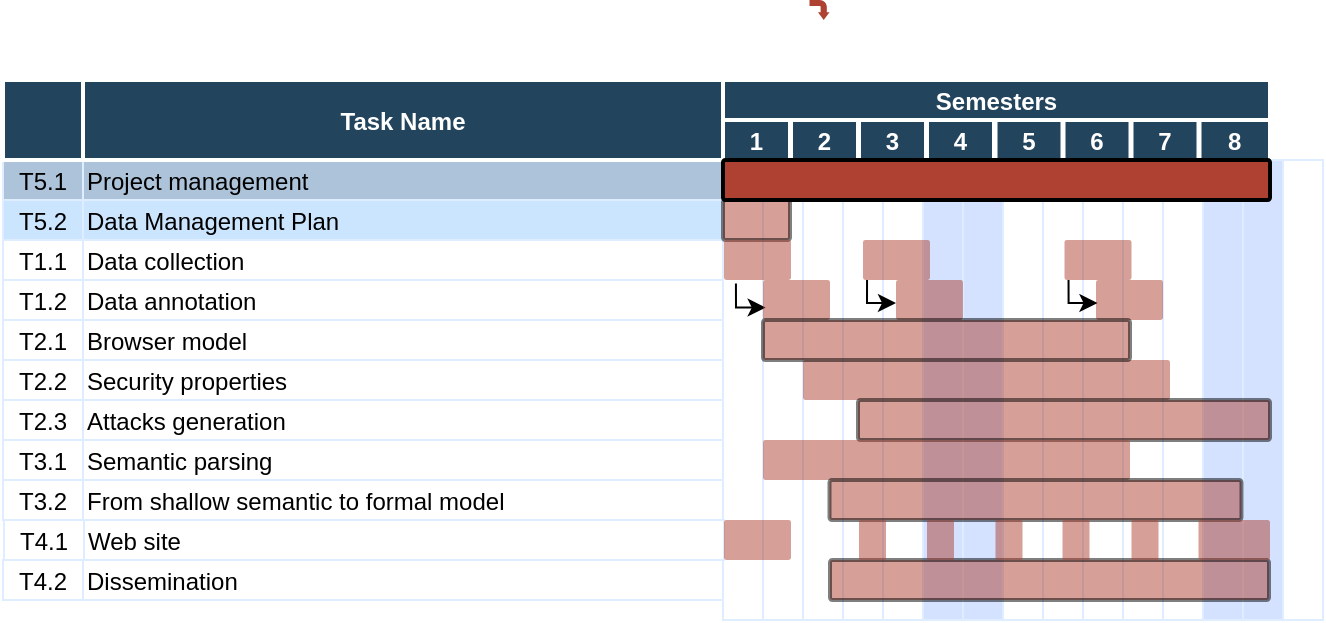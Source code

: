 <mxfile version="13.9.8" type="github">
  <diagram name="Page-1" id="8378b5f6-a2b2-b727-a746-972ab9d02e00">
    <mxGraphModel dx="593" dy="391" grid="1" gridSize="10" guides="1" tooltips="1" connect="0" arrows="1" fold="1" page="1" pageScale="1.5" pageWidth="1169" pageHeight="827" background="#ffffff" math="0" shadow="0">
      <root>
        <mxCell id="0" />
        <mxCell id="1" parent="0" />
        <mxCell id="BeNpnSTio6wCFOVDRi12-287" value="1" style="fillColor=#23445D;strokeColor=#FFFFFF;strokeWidth=2;fontColor=#FFFFFF;fontStyle=1" vertex="1" parent="1">
          <mxGeometry x="686.5" y="360" width="33.5" height="20" as="geometry" />
        </mxCell>
        <mxCell id="BeNpnSTio6wCFOVDRi12-283" value="6" style="fillColor=#23445D;strokeColor=#FFFFFF;strokeWidth=2;fontColor=#FFFFFF;fontStyle=1" vertex="1" parent="1">
          <mxGeometry x="856.75" y="360" width="33.5" height="20" as="geometry" />
        </mxCell>
        <mxCell id="BeNpnSTio6wCFOVDRi12-284" value="5" style="fillColor=#23445D;strokeColor=#FFFFFF;strokeWidth=2;fontColor=#FFFFFF;fontStyle=1" vertex="1" parent="1">
          <mxGeometry x="822.75" y="360" width="33.5" height="20" as="geometry" />
        </mxCell>
        <mxCell id="BeNpnSTio6wCFOVDRi12-285" value="8" style="fillColor=#23445D;strokeColor=#FFFFFF;strokeWidth=2;fontColor=#FFFFFF;fontStyle=1" vertex="1" parent="1">
          <mxGeometry x="924.75" y="360" width="35.25" height="20" as="geometry" />
        </mxCell>
        <mxCell id="BeNpnSTio6wCFOVDRi12-286" value="7" style="fillColor=#23445D;strokeColor=#FFFFFF;strokeWidth=2;fontColor=#FFFFFF;fontStyle=1" vertex="1" parent="1">
          <mxGeometry x="890.75" y="360" width="33.5" height="20" as="geometry" />
        </mxCell>
        <mxCell id="BeNpnSTio6wCFOVDRi12-280" value="2" style="fillColor=#23445D;strokeColor=#FFFFFF;strokeWidth=2;fontColor=#FFFFFF;fontStyle=1" vertex="1" parent="1">
          <mxGeometry x="720.5" y="360" width="33.5" height="20" as="geometry" />
        </mxCell>
        <mxCell id="BeNpnSTio6wCFOVDRi12-281" value="4" style="fillColor=#23445D;strokeColor=#FFFFFF;strokeWidth=2;fontColor=#FFFFFF;fontStyle=1" vertex="1" parent="1">
          <mxGeometry x="788.5" y="360" width="33.5" height="20" as="geometry" />
        </mxCell>
        <mxCell id="BeNpnSTio6wCFOVDRi12-282" value="3" style="fillColor=#23445D;strokeColor=#FFFFFF;strokeWidth=2;fontColor=#FFFFFF;fontStyle=1" vertex="1" parent="1">
          <mxGeometry x="754.5" y="360" width="33.5" height="20" as="geometry" />
        </mxCell>
        <mxCell id="63" value="T5.1" style="strokeColor=#DEEDFF;fillColor=#ADC3D9" parent="1" vertex="1">
          <mxGeometry x="326.5" y="380" width="40" height="20" as="geometry" />
        </mxCell>
        <mxCell id="64" value="Project management" style="align=left;strokeColor=#DEEDFF;fillColor=#ADC3D9" parent="1" vertex="1">
          <mxGeometry x="366.5" y="380" width="320" height="20" as="geometry" />
        </mxCell>
        <mxCell id="68" value="" style="strokeColor=#DEEDFF" parent="1" vertex="1">
          <mxGeometry x="686.5" y="380" width="20" height="230" as="geometry" />
        </mxCell>
        <mxCell id="69" value="T5.2" style="strokeColor=#DEEDFF;fillColor=#CCE5FF" parent="1" vertex="1">
          <mxGeometry x="326.5" y="400.0" width="40" height="20" as="geometry" />
        </mxCell>
        <mxCell id="70" value="Data Management Plan" style="align=left;strokeColor=#DEEDFF;fillColor=#CCE5FF" parent="1" vertex="1">
          <mxGeometry x="366.5" y="400.0" width="320.0" height="20" as="geometry" />
        </mxCell>
        <mxCell id="74" value="T1.1" style="strokeColor=#DEEDFF" parent="1" vertex="1">
          <mxGeometry x="326.5" y="420.0" width="40" height="20" as="geometry" />
        </mxCell>
        <mxCell id="75" value="Data collection" style="align=left;strokeColor=#DEEDFF" parent="1" vertex="1">
          <mxGeometry x="366.5" y="420.0" width="320.0" height="20.0" as="geometry" />
        </mxCell>
        <mxCell id="79" value="T1.2" style="strokeColor=#DEEDFF" parent="1" vertex="1">
          <mxGeometry x="326.5" y="440.0" width="40" height="20" as="geometry" />
        </mxCell>
        <mxCell id="80" value="Data annotation" style="align=left;strokeColor=#DEEDFF" parent="1" vertex="1">
          <mxGeometry x="366.5" y="440.0" width="320" height="20" as="geometry" />
        </mxCell>
        <mxCell id="84" value="T2.1" style="strokeColor=#DEEDFF" parent="1" vertex="1">
          <mxGeometry x="326.5" y="460.0" width="40" height="20" as="geometry" />
        </mxCell>
        <mxCell id="85" value="Browser model" style="align=left;strokeColor=#DEEDFF" parent="1" vertex="1">
          <mxGeometry x="366.5" y="460.0" width="320.0" height="20" as="geometry" />
        </mxCell>
        <mxCell id="89" value="T2.2" style="strokeColor=#DEEDFF" parent="1" vertex="1">
          <mxGeometry x="326.5" y="480.0" width="40" height="20" as="geometry" />
        </mxCell>
        <mxCell id="90" value="Security properties" style="align=left;strokeColor=#DEEDFF" parent="1" vertex="1">
          <mxGeometry x="366.5" y="480.0" width="320.0" height="20" as="geometry" />
        </mxCell>
        <mxCell id="94" value="T2.3" style="strokeColor=#DEEDFF" parent="1" vertex="1">
          <mxGeometry x="326.5" y="500.0" width="40" height="20" as="geometry" />
        </mxCell>
        <mxCell id="95" value="Attacks generation" style="align=left;strokeColor=#DEEDFF" parent="1" vertex="1">
          <mxGeometry x="366.5" y="500.0" width="320.0" height="20" as="geometry" />
        </mxCell>
        <mxCell id="99" value="T3.1" style="strokeColor=#DEEDFF" parent="1" vertex="1">
          <mxGeometry x="326.5" y="520.0" width="40" height="20" as="geometry" />
        </mxCell>
        <mxCell id="100" value="Semantic parsing" style="align=left;strokeColor=#DEEDFF" parent="1" vertex="1">
          <mxGeometry x="366.5" y="520.0" width="320.0" height="20" as="geometry" />
        </mxCell>
        <mxCell id="194" value="" style="strokeColor=#DEEDFF" parent="1" vertex="1">
          <mxGeometry x="706.5" y="380" width="20" height="230" as="geometry" />
        </mxCell>
        <mxCell id="195" value="" style="strokeColor=#DEEDFF" parent="1" vertex="1">
          <mxGeometry x="726.5" y="380" width="20" height="230" as="geometry" />
        </mxCell>
        <mxCell id="196" value="" style="strokeColor=#DEEDFF" parent="1" vertex="1">
          <mxGeometry x="746.5" y="380" width="20" height="230" as="geometry" />
        </mxCell>
        <mxCell id="197" value="" style="strokeColor=#DEEDFF" parent="1" vertex="1">
          <mxGeometry x="766.5" y="380" width="20" height="230" as="geometry" />
        </mxCell>
        <mxCell id="198" value="" style="strokeColor=#DEEDFF;fillColor=#D4E1FF" parent="1" vertex="1">
          <mxGeometry x="786.5" y="380" width="20" height="230" as="geometry" />
        </mxCell>
        <mxCell id="199" value="" style="strokeColor=#DEEDFF;fillColor=#D4E1FF" parent="1" vertex="1">
          <mxGeometry x="806.5" y="380" width="20" height="230" as="geometry" />
        </mxCell>
        <mxCell id="200" value="" style="strokeColor=#DEEDFF" parent="1" vertex="1">
          <mxGeometry x="826.5" y="380" width="20" height="230" as="geometry" />
        </mxCell>
        <mxCell id="201" value="" style="strokeColor=#DEEDFF" parent="1" vertex="1">
          <mxGeometry x="846.5" y="380" width="20" height="230" as="geometry" />
        </mxCell>
        <mxCell id="202" value="" style="strokeColor=#DEEDFF" parent="1" vertex="1">
          <mxGeometry x="866.5" y="380" width="20" height="230" as="geometry" />
        </mxCell>
        <mxCell id="203" value="" style="strokeColor=#DEEDFF" parent="1" vertex="1">
          <mxGeometry x="886.5" y="380" width="20" height="230" as="geometry" />
        </mxCell>
        <mxCell id="204" value="" style="strokeColor=#DEEDFF" parent="1" vertex="1">
          <mxGeometry x="906.5" y="380" width="20" height="230" as="geometry" />
        </mxCell>
        <mxCell id="205" value="" style="strokeColor=#DEEDFF;fillColor=#D4E1FF" parent="1" vertex="1">
          <mxGeometry x="926.5" y="380" width="20" height="230" as="geometry" />
        </mxCell>
        <mxCell id="206" value="" style="strokeColor=#DEEDFF;fillColor=#D4E1FF" parent="1" vertex="1">
          <mxGeometry x="946.5" y="380" width="20" height="230" as="geometry" />
        </mxCell>
        <mxCell id="207" value="" style="strokeColor=#DEEDFF" parent="1" vertex="1">
          <mxGeometry x="966.5" y="380" width="20" height="230" as="geometry" />
        </mxCell>
        <mxCell id="2" value="Task Name" style="fillColor=#23445D;strokeColor=#FFFFFF;strokeWidth=2;fontColor=#FFFFFF;fontStyle=1" parent="1" vertex="1">
          <mxGeometry x="366.5" y="340" width="320" height="40" as="geometry" />
        </mxCell>
        <mxCell id="3" value="" style="fillColor=#23445D;strokeColor=#FFFFFF;strokeWidth=2;fontColor=#FFFFFF;fontStyle=1" parent="1" vertex="1">
          <mxGeometry x="326.5" y="340" width="40" height="40" as="geometry" />
        </mxCell>
        <mxCell id="4" value="Semesters" style="fillColor=#23445D;strokeColor=#FFFFFF;strokeWidth=2;fontColor=#FFFFFF;fontStyle=1" parent="1" vertex="1">
          <mxGeometry x="686.5" y="340" width="273.5" height="20" as="geometry" />
        </mxCell>
        <mxCell id="242" value="" style="shape=mxgraph.flowchart.process;fillColor=#AE4132;strokeColor=#000000;strokeWidth=2;opacity=50" parent="1" vertex="1">
          <mxGeometry x="686.5" y="400" width="33.5" height="20" as="geometry" />
        </mxCell>
        <mxCell id="BeNpnSTio6wCFOVDRi12-294" value="" style="edgeStyle=orthogonalEdgeStyle;rounded=0;orthogonalLoop=1;jettySize=auto;html=1;entryX=0.04;entryY=0.69;entryDx=0;entryDy=0;entryPerimeter=0;exitX=0.178;exitY=1.09;exitDx=0;exitDy=0;exitPerimeter=0;" edge="1" parent="1" source="245" target="BeNpnSTio6wCFOVDRi12-291">
          <mxGeometry relative="1" as="geometry">
            <Array as="points">
              <mxPoint x="693" y="454" />
            </Array>
          </mxGeometry>
        </mxCell>
        <mxCell id="245" value="" style="shape=mxgraph.flowchart.process;fillColor=#AE4132;strokeColor=none;strokeWidth=2;opacity=50" parent="1" vertex="1">
          <mxGeometry x="687" y="420" width="33.5" height="20" as="geometry" />
        </mxCell>
        <mxCell id="250" value="" style="shape=mxgraph.arrows.bent_right_arrow;fillColor=#AE4132;strokeColor=none;strokeWidth=2;direction=south" parent="1" vertex="1">
          <mxGeometry x="729.75" y="300.0" width="10.0" height="10.0" as="geometry" />
        </mxCell>
        <mxCell id="254" value="" style="shape=mxgraph.flowchart.process;fillColor=#AE4132;strokeColor=#000000;strokeWidth=2;opacity=100" parent="1" vertex="1">
          <mxGeometry x="686.5" y="380" width="273.5" height="20" as="geometry" />
        </mxCell>
        <mxCell id="BeNpnSTio6wCFOVDRi12-289" value="" style="shape=mxgraph.flowchart.process;fillColor=#AE4132;strokeColor=none;strokeWidth=2;opacity=50" vertex="1" parent="1">
          <mxGeometry x="756.5" y="420" width="33.5" height="20" as="geometry" />
        </mxCell>
        <mxCell id="BeNpnSTio6wCFOVDRi12-290" value="" style="shape=mxgraph.flowchart.process;fillColor=#AE4132;strokeColor=none;strokeWidth=2;opacity=50" vertex="1" parent="1">
          <mxGeometry x="857.25" y="420" width="33.5" height="20" as="geometry" />
        </mxCell>
        <mxCell id="BeNpnSTio6wCFOVDRi12-291" value="" style="shape=mxgraph.flowchart.process;fillColor=#AE4132;strokeColor=none;strokeWidth=2;opacity=50" vertex="1" parent="1">
          <mxGeometry x="706.5" y="440" width="33.5" height="20" as="geometry" />
        </mxCell>
        <mxCell id="BeNpnSTio6wCFOVDRi12-292" value="" style="shape=mxgraph.flowchart.process;fillColor=#AE4132;strokeColor=none;strokeWidth=2;opacity=50" vertex="1" parent="1">
          <mxGeometry x="773" y="440" width="33.5" height="20" as="geometry" />
        </mxCell>
        <mxCell id="BeNpnSTio6wCFOVDRi12-293" value="" style="shape=mxgraph.flowchart.process;fillColor=#AE4132;strokeColor=none;strokeWidth=2;opacity=50" vertex="1" parent="1">
          <mxGeometry x="873" y="440" width="33.5" height="20" as="geometry" />
        </mxCell>
        <mxCell id="BeNpnSTio6wCFOVDRi12-295" value="" style="edgeStyle=orthogonalEdgeStyle;rounded=0;orthogonalLoop=1;jettySize=auto;html=1;entryX=1.047;entryY=0.141;entryDx=0;entryDy=0;entryPerimeter=0;exitX=0.178;exitY=1.09;exitDx=0;exitDy=0;exitPerimeter=0;" edge="1" parent="1">
          <mxGeometry relative="1" as="geometry">
            <mxPoint x="758.523" y="440.0" as="sourcePoint" />
            <mxPoint x="773.0" y="451.52" as="targetPoint" />
            <Array as="points">
              <mxPoint x="758.56" y="451.2" />
            </Array>
          </mxGeometry>
        </mxCell>
        <mxCell id="BeNpnSTio6wCFOVDRi12-296" value="" style="edgeStyle=orthogonalEdgeStyle;rounded=0;orthogonalLoop=1;jettySize=auto;html=1;entryX=1.047;entryY=0.141;entryDx=0;entryDy=0;entryPerimeter=0;exitX=0.178;exitY=1.09;exitDx=0;exitDy=0;exitPerimeter=0;" edge="1" parent="1">
          <mxGeometry relative="1" as="geometry">
            <mxPoint x="859.263" y="440.0" as="sourcePoint" />
            <mxPoint x="873.74" y="451.52" as="targetPoint" />
            <Array as="points">
              <mxPoint x="859.3" y="451.2" />
            </Array>
          </mxGeometry>
        </mxCell>
        <mxCell id="BeNpnSTio6wCFOVDRi12-297" value="T3.2" style="strokeColor=#DEEDFF" vertex="1" parent="1">
          <mxGeometry x="326.5" y="540.0" width="40" height="20" as="geometry" />
        </mxCell>
        <mxCell id="BeNpnSTio6wCFOVDRi12-298" value="From shallow semantic to formal model" style="align=left;strokeColor=#DEEDFF" vertex="1" parent="1">
          <mxGeometry x="366.5" y="540.0" width="320.0" height="20" as="geometry" />
        </mxCell>
        <mxCell id="BeNpnSTio6wCFOVDRi12-299" value="T4.1" style="strokeColor=#DEEDFF" vertex="1" parent="1">
          <mxGeometry x="327.0" y="560.0" width="40" height="20" as="geometry" />
        </mxCell>
        <mxCell id="BeNpnSTio6wCFOVDRi12-300" value="Web site" style="align=left;strokeColor=#DEEDFF" vertex="1" parent="1">
          <mxGeometry x="367.0" y="560.0" width="320.0" height="20" as="geometry" />
        </mxCell>
        <mxCell id="BeNpnSTio6wCFOVDRi12-301" value="T4.2" style="strokeColor=#DEEDFF" vertex="1" parent="1">
          <mxGeometry x="326.5" y="580.0" width="40" height="20" as="geometry" />
        </mxCell>
        <mxCell id="BeNpnSTio6wCFOVDRi12-302" value="Dissemination" style="align=left;strokeColor=#DEEDFF" vertex="1" parent="1">
          <mxGeometry x="366.5" y="580.0" width="320.0" height="20" as="geometry" />
        </mxCell>
        <mxCell id="BeNpnSTio6wCFOVDRi12-303" value="" style="shape=mxgraph.flowchart.process;fillColor=#AE4132;strokeColor=none;strokeWidth=2;opacity=50" vertex="1" parent="1">
          <mxGeometry x="726.5" y="480" width="183.5" height="20" as="geometry" />
        </mxCell>
        <mxCell id="BeNpnSTio6wCFOVDRi12-304" value="" style="shape=mxgraph.flowchart.process;fillColor=#AE4132;strokeColor=#000000;strokeWidth=2;opacity=50" vertex="1" parent="1">
          <mxGeometry x="706.5" y="460" width="183.5" height="20" as="geometry" />
        </mxCell>
        <mxCell id="BeNpnSTio6wCFOVDRi12-305" value="" style="shape=mxgraph.flowchart.process;fillColor=#AE4132;strokeColor=#000000;strokeWidth=2;opacity=50" vertex="1" parent="1">
          <mxGeometry x="754" y="500" width="206" height="20" as="geometry" />
        </mxCell>
        <mxCell id="BeNpnSTio6wCFOVDRi12-306" value="" style="shape=mxgraph.flowchart.process;fillColor=#AE4132;strokeColor=none;strokeWidth=2;opacity=50" vertex="1" parent="1">
          <mxGeometry x="706.5" y="520" width="183.5" height="20" as="geometry" />
        </mxCell>
        <mxCell id="BeNpnSTio6wCFOVDRi12-307" value="" style="shape=mxgraph.flowchart.process;fillColor=#AE4132;strokeColor=#000000;strokeWidth=2;opacity=50" vertex="1" parent="1">
          <mxGeometry x="739.75" y="540" width="206" height="20" as="geometry" />
        </mxCell>
        <mxCell id="BeNpnSTio6wCFOVDRi12-308" value="" style="shape=mxgraph.flowchart.process;fillColor=#AE4132;strokeColor=none;strokeWidth=2;opacity=50" vertex="1" parent="1">
          <mxGeometry x="687" y="560" width="33.5" height="20" as="geometry" />
        </mxCell>
        <mxCell id="BeNpnSTio6wCFOVDRi12-309" value="" style="shape=mxgraph.flowchart.process;fillColor=#AE4132;strokeColor=#000000;strokeWidth=2;opacity=50" vertex="1" parent="1">
          <mxGeometry x="740" y="580" width="219.5" height="20" as="geometry" />
        </mxCell>
        <mxCell id="BeNpnSTio6wCFOVDRi12-310" value="" style="shape=mxgraph.flowchart.process;fillColor=#AE4132;strokeColor=none;strokeWidth=2;opacity=50" vertex="1" parent="1">
          <mxGeometry x="754.5" y="560" width="13.5" height="20" as="geometry" />
        </mxCell>
        <mxCell id="BeNpnSTio6wCFOVDRi12-311" value="" style="shape=mxgraph.flowchart.process;fillColor=#AE4132;strokeColor=none;strokeWidth=2;opacity=50" vertex="1" parent="1">
          <mxGeometry x="788.5" y="560" width="13.5" height="20" as="geometry" />
        </mxCell>
        <mxCell id="BeNpnSTio6wCFOVDRi12-312" value="" style="shape=mxgraph.flowchart.process;fillColor=#AE4132;strokeColor=none;strokeWidth=2;opacity=50" vertex="1" parent="1">
          <mxGeometry x="822.75" y="560" width="13.5" height="20" as="geometry" />
        </mxCell>
        <mxCell id="BeNpnSTio6wCFOVDRi12-313" value="" style="shape=mxgraph.flowchart.process;fillColor=#AE4132;strokeColor=none;strokeWidth=2;opacity=50" vertex="1" parent="1">
          <mxGeometry x="856.25" y="560" width="13.5" height="20" as="geometry" />
        </mxCell>
        <mxCell id="BeNpnSTio6wCFOVDRi12-314" value="" style="shape=mxgraph.flowchart.process;fillColor=#AE4132;strokeColor=none;strokeWidth=2;opacity=50" vertex="1" parent="1">
          <mxGeometry x="890.75" y="560" width="13.5" height="20" as="geometry" />
        </mxCell>
        <mxCell id="BeNpnSTio6wCFOVDRi12-315" value="" style="shape=mxgraph.flowchart.process;fillColor=#AE4132;strokeColor=none;strokeWidth=2;opacity=50" vertex="1" parent="1">
          <mxGeometry x="924.25" y="560" width="35.75" height="20" as="geometry" />
        </mxCell>
      </root>
    </mxGraphModel>
  </diagram>
</mxfile>
